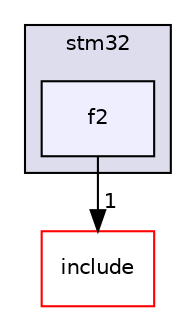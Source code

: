 digraph "f2" {
  compound=true
  node [ fontsize="10", fontname="Helvetica"];
  edge [ labelfontsize="10", labelfontname="Helvetica"];
  subgraph clusterdir_4ec17005d2b9378bd9434f3627484c7d {
    graph [ bgcolor="#ddddee", pencolor="black", label="stm32" fontname="Helvetica", fontsize="10", URL="dir_4ec17005d2b9378bd9434f3627484c7d.html"]
  dir_9a96d0b50e61e8f560b146618554cfba [shape=box, label="f2", style="filled", fillcolor="#eeeeff", pencolor="black", URL="dir_9a96d0b50e61e8f560b146618554cfba.html"];
  }
  dir_d44c64559bbebec7f509842c48db8b23 [shape=box label="include" fillcolor="white" style="filled" color="red" URL="dir_d44c64559bbebec7f509842c48db8b23.html"];
  dir_9a96d0b50e61e8f560b146618554cfba->dir_d44c64559bbebec7f509842c48db8b23 [headlabel="1", labeldistance=1.5 headhref="dir_000007_000003.html"];
}
